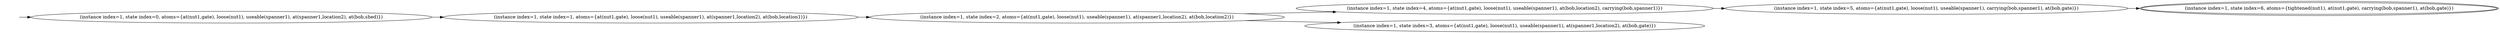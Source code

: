 digraph {
rankdir="LR"
s0[label="(instance index=1, state index=0, atoms={at(nut1,gate), loose(nut1), useable(spanner1), at(spanner1,location2), at(bob,shed)})"]
s1[label="(instance index=1, state index=1, atoms={at(nut1,gate), loose(nut1), useable(spanner1), at(spanner1,location2), at(bob,location1)})"]
s2[label="(instance index=1, state index=2, atoms={at(nut1,gate), loose(nut1), useable(spanner1), at(spanner1,location2), at(bob,location2)})"]
s4[label="(instance index=1, state index=4, atoms={at(nut1,gate), loose(nut1), useable(spanner1), at(bob,location2), carrying(bob,spanner1)})"]
s3[label="(instance index=1, state index=3, atoms={at(nut1,gate), loose(nut1), useable(spanner1), at(spanner1,location2), at(bob,gate)})"]
s5[label="(instance index=1, state index=5, atoms={at(nut1,gate), loose(nut1), useable(spanner1), carrying(bob,spanner1), at(bob,gate)})"]
s6[peripheries=2,label="(instance index=1, state index=6, atoms={tightened(nut1), at(nut1,gate), carrying(bob,spanner1), at(bob,gate)})"]
Dangling [ label = "", style = invis ]
{ rank = same; Dangling }
Dangling -> s0
{ rank = same; s0}
{ rank = same; s1}
{ rank = same; s2}
{ rank = same; s4,s3}
{ rank = same; s5}
{ rank = same; s6}
{
s0->s1
}
{
s1->s2
}
{
s2->s4
s2->s3
}
{
s4->s5
}
{
s5->s6
}
{
}
}
